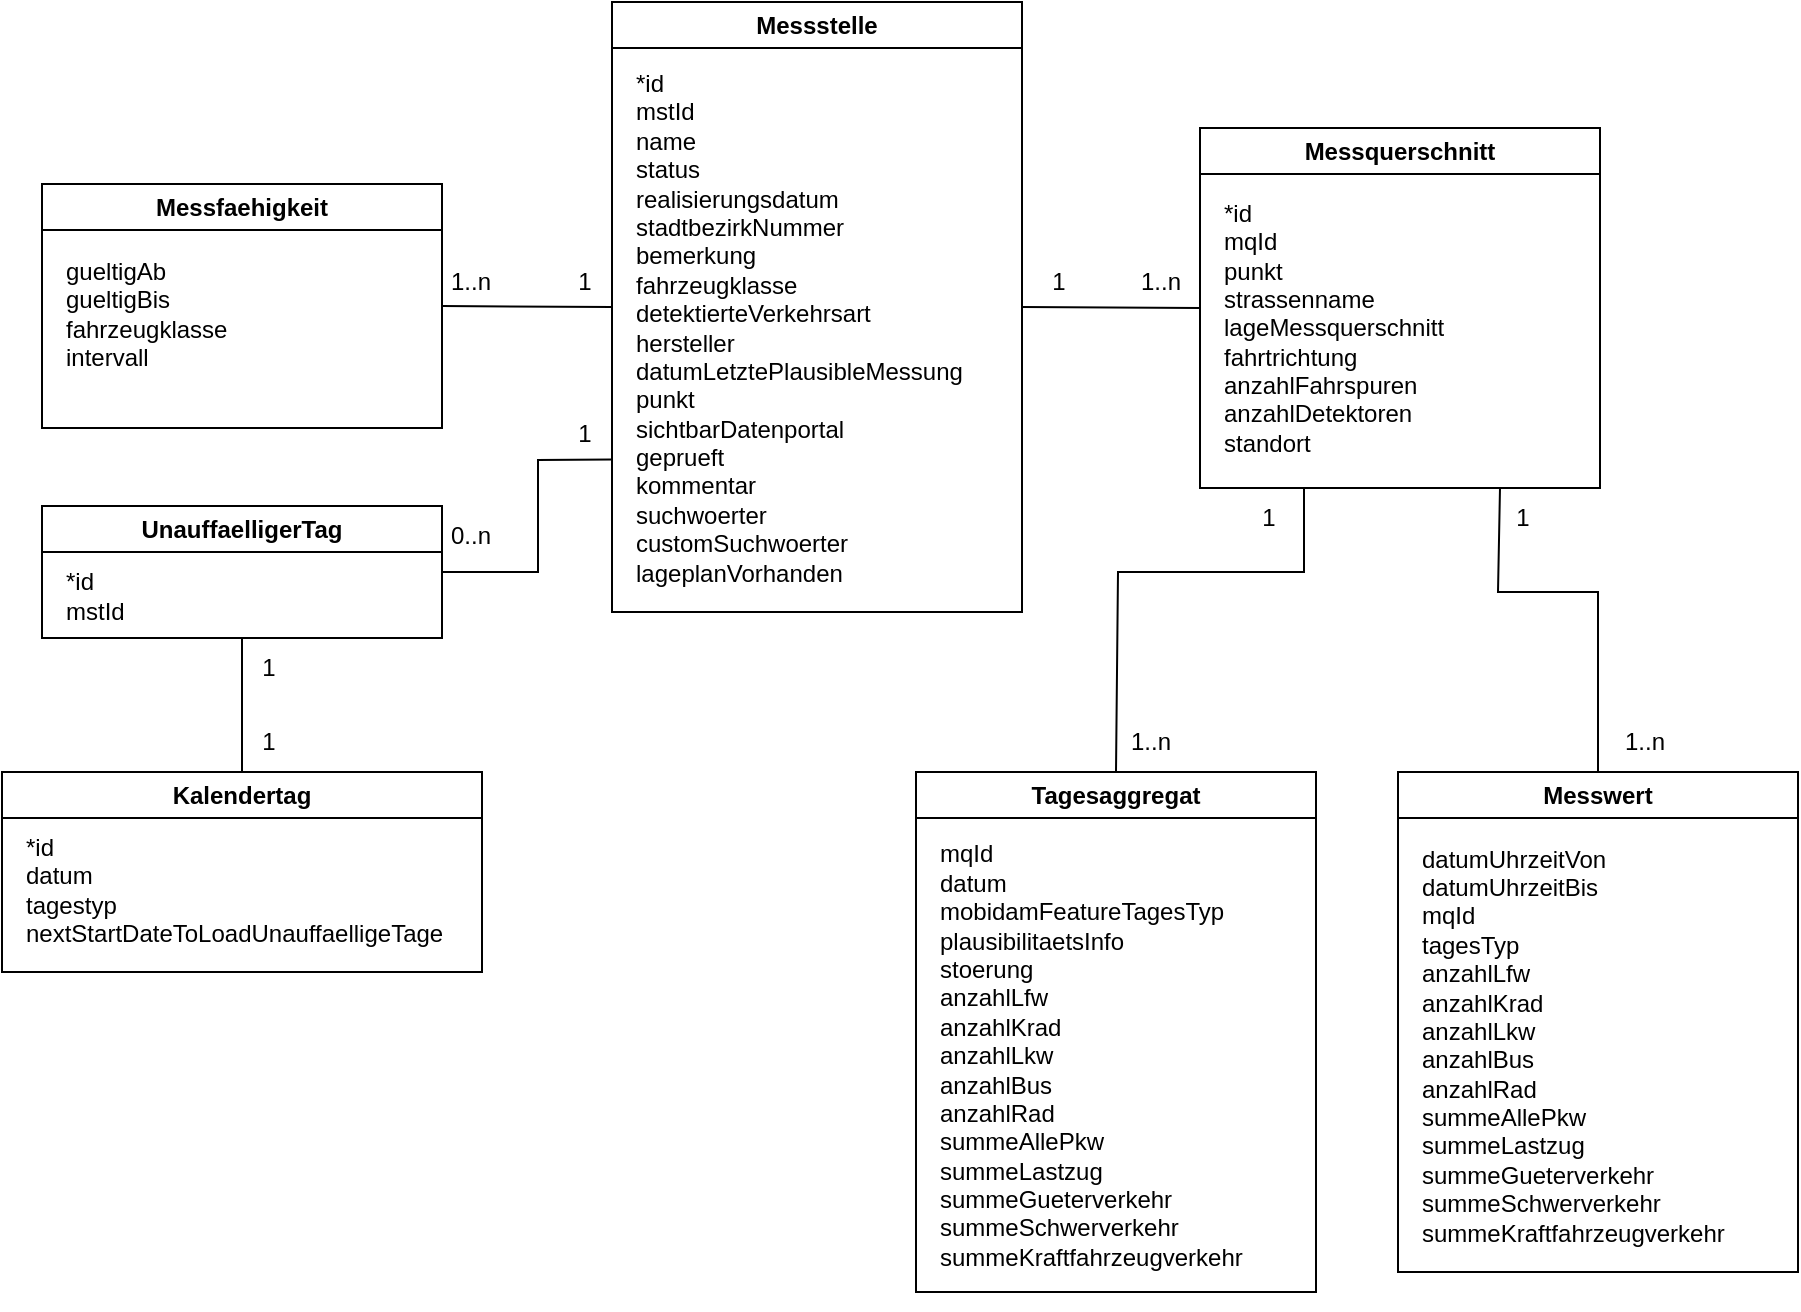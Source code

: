 <mxfile version="27.0.5">
  <diagram name="Seite-1" id="N36VcjKMMwFkkNx0RKo7">
    <mxGraphModel dx="2696" dy="1939" grid="1" gridSize="10" guides="1" tooltips="1" connect="1" arrows="1" fold="1" page="1" pageScale="1" pageWidth="827" pageHeight="1169" math="0" shadow="0">
      <root>
        <mxCell id="0" />
        <mxCell id="1" parent="0" />
        <mxCell id="efeF_H4L_HtGoBBRh3R4-1" value="Messquerschnitt" style="swimlane;whiteSpace=wrap;html=1;" parent="1" vertex="1">
          <mxGeometry x="-589" y="-362" width="200" height="180" as="geometry" />
        </mxCell>
        <mxCell id="efeF_H4L_HtGoBBRh3R4-2" value="&lt;div&gt;*id&lt;/div&gt;&lt;div&gt;mqId&lt;/div&gt;&lt;div&gt;punkt&lt;/div&gt;&lt;div&gt;strassenname&lt;/div&gt;&lt;div&gt;lageMessquerschnitt&lt;/div&gt;&lt;div&gt;fahrtrichtung&lt;/div&gt;&lt;div&gt;anzahlFahrspuren&lt;/div&gt;&lt;div&gt;anzahlDetektoren&lt;/div&gt;&lt;div&gt;standort&lt;/div&gt;" style="text;html=1;align=left;verticalAlign=middle;resizable=0;points=[];autosize=1;strokeColor=none;fillColor=none;" parent="efeF_H4L_HtGoBBRh3R4-1" vertex="1">
          <mxGeometry x="10" y="30" width="130" height="140" as="geometry" />
        </mxCell>
        <mxCell id="efeF_H4L_HtGoBBRh3R4-3" style="rounded=0;orthogonalLoop=1;jettySize=auto;html=1;exitX=1;exitY=0.5;exitDx=0;exitDy=0;entryX=0;entryY=0.5;entryDx=0;entryDy=0;startArrow=none;startFill=0;endArrow=none;endFill=0;" parent="1" source="efeF_H4L_HtGoBBRh3R4-4" target="efeF_H4L_HtGoBBRh3R4-1" edge="1">
          <mxGeometry relative="1" as="geometry" />
        </mxCell>
        <mxCell id="efeF_H4L_HtGoBBRh3R4-4" value="Messstelle" style="swimlane;whiteSpace=wrap;html=1;" parent="1" vertex="1">
          <mxGeometry x="-883" y="-425" width="205" height="305" as="geometry" />
        </mxCell>
        <mxCell id="efeF_H4L_HtGoBBRh3R4-5" value="&lt;div&gt;*id&lt;/div&gt;&lt;div&gt;mstId&lt;/div&gt;&lt;div&gt;name&lt;/div&gt;&lt;div&gt;status&lt;br&gt;&lt;/div&gt;&lt;div&gt;realisierungsdatum&lt;/div&gt;&lt;div&gt;stadtbezirkNummer&lt;/div&gt;&lt;div&gt;bemerkung&lt;/div&gt;&lt;div&gt;fahrzeugklasse&lt;/div&gt;&lt;div&gt;detektierteVerkehrsart&lt;/div&gt;&lt;div&gt;hersteller&lt;/div&gt;&lt;div&gt;datumLetztePlausibleMessung&lt;/div&gt;&lt;div&gt;punkt&lt;/div&gt;&lt;div&gt;sichtbarDatenportal&lt;/div&gt;&lt;div&gt;geprueft&lt;/div&gt;&lt;div&gt;kommentar&lt;/div&gt;&lt;div&gt;suchwoerter&lt;/div&gt;&lt;div&gt;customSuchwoerter&lt;/div&gt;&lt;div&gt;lageplanVorhanden&lt;/div&gt;" style="text;html=1;align=left;verticalAlign=middle;resizable=0;points=[];autosize=1;strokeColor=none;fillColor=none;" parent="efeF_H4L_HtGoBBRh3R4-4" vertex="1">
          <mxGeometry x="10" y="28" width="190" height="270" as="geometry" />
        </mxCell>
        <mxCell id="JL8cYSHzDhx7qziYkuPt-3" value="1" style="text;html=1;align=center;verticalAlign=middle;resizable=0;points=[];autosize=1;strokeColor=none;fillColor=none;" parent="1" vertex="1">
          <mxGeometry x="-675" y="-300" width="30" height="30" as="geometry" />
        </mxCell>
        <mxCell id="JL8cYSHzDhx7qziYkuPt-4" value="1..n" style="text;html=1;align=center;verticalAlign=middle;resizable=0;points=[];autosize=1;strokeColor=none;fillColor=none;" parent="1" vertex="1">
          <mxGeometry x="-629" y="-300" width="40" height="30" as="geometry" />
        </mxCell>
        <mxCell id="m4gHLHBrL_Z986qEQxmd-3" value="Messfaehigkeit" style="swimlane;whiteSpace=wrap;html=1;" parent="1" vertex="1">
          <mxGeometry x="-1168" y="-334" width="200" height="122" as="geometry" />
        </mxCell>
        <mxCell id="m4gHLHBrL_Z986qEQxmd-4" value="gueltigAb&lt;div&gt;gueltigBis&lt;/div&gt;&lt;div&gt;fahrzeugklasse&lt;/div&gt;&lt;div&gt;intervall&lt;/div&gt;" style="text;html=1;align=left;verticalAlign=middle;resizable=0;points=[];autosize=1;strokeColor=none;fillColor=none;" parent="m4gHLHBrL_Z986qEQxmd-3" vertex="1">
          <mxGeometry x="10" y="30" width="100" height="70" as="geometry" />
        </mxCell>
        <mxCell id="m4gHLHBrL_Z986qEQxmd-8" style="rounded=0;orthogonalLoop=1;jettySize=auto;html=1;exitX=1;exitY=0.5;exitDx=0;exitDy=0;startArrow=none;startFill=0;endArrow=none;endFill=0;entryX=0;entryY=0.5;entryDx=0;entryDy=0;" parent="1" source="m4gHLHBrL_Z986qEQxmd-3" target="efeF_H4L_HtGoBBRh3R4-4" edge="1">
          <mxGeometry relative="1" as="geometry">
            <mxPoint x="-972" y="-272" as="sourcePoint" />
            <mxPoint x="-900" y="-250" as="targetPoint" />
          </mxGeometry>
        </mxCell>
        <mxCell id="m4gHLHBrL_Z986qEQxmd-9" value="1..n" style="text;html=1;align=center;verticalAlign=middle;resizable=0;points=[];autosize=1;strokeColor=none;fillColor=none;" parent="1" vertex="1">
          <mxGeometry x="-974" y="-300" width="40" height="30" as="geometry" />
        </mxCell>
        <mxCell id="m4gHLHBrL_Z986qEQxmd-10" value="1" style="text;html=1;align=center;verticalAlign=middle;resizable=0;points=[];autosize=1;strokeColor=none;fillColor=none;" parent="1" vertex="1">
          <mxGeometry x="-912" y="-300" width="30" height="30" as="geometry" />
        </mxCell>
        <mxCell id="m4gHLHBrL_Z986qEQxmd-11" value="UnauffaelligerTag" style="swimlane;whiteSpace=wrap;html=1;" parent="1" vertex="1">
          <mxGeometry x="-1168" y="-173" width="200" height="66" as="geometry" />
        </mxCell>
        <mxCell id="m4gHLHBrL_Z986qEQxmd-12" value="&lt;div&gt;*id&lt;/div&gt;mstId" style="text;html=1;align=left;verticalAlign=middle;resizable=0;points=[];autosize=1;strokeColor=none;fillColor=none;" parent="m4gHLHBrL_Z986qEQxmd-11" vertex="1">
          <mxGeometry x="10" y="25" width="50" height="40" as="geometry" />
        </mxCell>
        <mxCell id="m4gHLHBrL_Z986qEQxmd-13" value="Kalendertag" style="swimlane;whiteSpace=wrap;html=1;startSize=23;" parent="1" vertex="1">
          <mxGeometry x="-1188" y="-40" width="240" height="100" as="geometry" />
        </mxCell>
        <mxCell id="m4gHLHBrL_Z986qEQxmd-14" value="*id&lt;div&gt;datum&lt;div&gt;tagestyp&lt;/div&gt;&lt;div&gt;nextStartDateToLoadUnauffaelligeTage&lt;/div&gt;&lt;/div&gt;" style="text;html=1;align=left;verticalAlign=middle;resizable=0;points=[];autosize=1;strokeColor=none;fillColor=none;" parent="m4gHLHBrL_Z986qEQxmd-13" vertex="1">
          <mxGeometry x="10" y="24" width="230" height="70" as="geometry" />
        </mxCell>
        <mxCell id="m4gHLHBrL_Z986qEQxmd-15" style="rounded=0;orthogonalLoop=1;jettySize=auto;html=1;exitX=1;exitY=0.5;exitDx=0;exitDy=0;startArrow=none;startFill=0;endArrow=none;endFill=0;entryX=0;entryY=0.75;entryDx=0;entryDy=0;" parent="1" source="m4gHLHBrL_Z986qEQxmd-11" target="efeF_H4L_HtGoBBRh3R4-4" edge="1">
          <mxGeometry relative="1" as="geometry">
            <mxPoint x="-958" y="-263" as="sourcePoint" />
            <mxPoint x="-873" y="-262" as="targetPoint" />
            <Array as="points">
              <mxPoint x="-920" y="-140" />
              <mxPoint x="-920" y="-196" />
            </Array>
          </mxGeometry>
        </mxCell>
        <mxCell id="m4gHLHBrL_Z986qEQxmd-16" value="0..n" style="text;html=1;align=center;verticalAlign=middle;resizable=0;points=[];autosize=1;strokeColor=none;fillColor=none;" parent="1" vertex="1">
          <mxGeometry x="-974" y="-173" width="40" height="30" as="geometry" />
        </mxCell>
        <mxCell id="m4gHLHBrL_Z986qEQxmd-17" value="1" style="text;html=1;align=center;verticalAlign=middle;resizable=0;points=[];autosize=1;strokeColor=none;fillColor=none;" parent="1" vertex="1">
          <mxGeometry x="-912" y="-224" width="30" height="30" as="geometry" />
        </mxCell>
        <mxCell id="m4gHLHBrL_Z986qEQxmd-18" style="rounded=0;orthogonalLoop=1;jettySize=auto;html=1;exitX=0.5;exitY=0;exitDx=0;exitDy=0;entryX=0.5;entryY=1;entryDx=0;entryDy=0;startArrow=none;startFill=0;endArrow=none;endFill=0;" parent="1" source="m4gHLHBrL_Z986qEQxmd-13" target="m4gHLHBrL_Z986qEQxmd-11" edge="1">
          <mxGeometry relative="1" as="geometry">
            <mxPoint x="-668" y="-262" as="sourcePoint" />
            <mxPoint x="-579" y="-262" as="targetPoint" />
          </mxGeometry>
        </mxCell>
        <mxCell id="m4gHLHBrL_Z986qEQxmd-19" value="1" style="text;html=1;align=center;verticalAlign=middle;resizable=0;points=[];autosize=1;strokeColor=none;fillColor=none;" parent="1" vertex="1">
          <mxGeometry x="-1070" y="-107" width="30" height="30" as="geometry" />
        </mxCell>
        <mxCell id="m4gHLHBrL_Z986qEQxmd-20" value="1" style="text;html=1;align=center;verticalAlign=middle;resizable=0;points=[];autosize=1;strokeColor=none;fillColor=none;" parent="1" vertex="1">
          <mxGeometry x="-1070" y="-70" width="30" height="30" as="geometry" />
        </mxCell>
        <mxCell id="rCtmwRmreuEWuI_WzmJw-1" value="Tagesaggregat" style="swimlane;whiteSpace=wrap;html=1;" vertex="1" parent="1">
          <mxGeometry x="-731" y="-40" width="200" height="260" as="geometry" />
        </mxCell>
        <mxCell id="rCtmwRmreuEWuI_WzmJw-2" value="&lt;div&gt;&lt;span style=&quot;background-color: transparent; color: light-dark(rgb(0, 0, 0), rgb(255, 255, 255));&quot;&gt;mqId&lt;/span&gt;&lt;/div&gt;&lt;div&gt;datum&lt;/div&gt;&lt;div&gt;mobidamFeatureTagesTyp&lt;/div&gt;&lt;div&gt;plausibilitaetsInfo&lt;/div&gt;&lt;div&gt;stoerung&lt;/div&gt;&lt;div&gt;anzahlLfw&lt;/div&gt;&lt;div&gt;anzahlKrad&lt;/div&gt;&lt;div&gt;anzahlLkw&lt;/div&gt;&lt;div&gt;anzahlBus&lt;/div&gt;&lt;div&gt;anzahlRad&lt;/div&gt;&lt;div&gt;summeAllePkw&lt;/div&gt;&lt;div&gt;summeLastzug&lt;/div&gt;&lt;div&gt;summeGueterverkehr&lt;/div&gt;&lt;div&gt;summeSchwerverkehr&lt;/div&gt;&lt;div&gt;summeKraftfahrzeugverkehr&lt;/div&gt;&lt;div&gt;&lt;br&gt;&lt;/div&gt;" style="text;html=1;align=left;verticalAlign=middle;resizable=0;points=[];autosize=1;strokeColor=none;fillColor=none;" vertex="1" parent="rCtmwRmreuEWuI_WzmJw-1">
          <mxGeometry x="10" y="29" width="170" height="240" as="geometry" />
        </mxCell>
        <mxCell id="rCtmwRmreuEWuI_WzmJw-3" style="rounded=0;orthogonalLoop=1;jettySize=auto;html=1;exitX=0.5;exitY=0;exitDx=0;exitDy=0;startArrow=none;startFill=0;endArrow=none;endFill=0;entryX=0.25;entryY=1;entryDx=0;entryDy=0;" edge="1" parent="1" source="rCtmwRmreuEWuI_WzmJw-1">
          <mxGeometry relative="1" as="geometry">
            <mxPoint x="-629" y="-40" as="sourcePoint" />
            <mxPoint x="-537" y="-182" as="targetPoint" />
            <Array as="points">
              <mxPoint x="-630" y="-140" />
              <mxPoint x="-537" y="-140" />
            </Array>
          </mxGeometry>
        </mxCell>
        <mxCell id="rCtmwRmreuEWuI_WzmJw-4" value="Messwert" style="swimlane;whiteSpace=wrap;html=1;" vertex="1" parent="1">
          <mxGeometry x="-490" y="-40" width="200" height="250" as="geometry" />
        </mxCell>
        <mxCell id="rCtmwRmreuEWuI_WzmJw-5" value="&lt;div&gt;&lt;span style=&quot;background-color: transparent;&quot;&gt;datumUhrzeitVon&lt;/span&gt;&lt;/div&gt;&lt;div&gt;&lt;span style=&quot;background-color: transparent;&quot;&gt;datumUhrzeitBis&lt;/span&gt;&lt;/div&gt;&lt;div&gt;&lt;span style=&quot;background-color: transparent; color: light-dark(rgb(0, 0, 0), rgb(255, 255, 255));&quot;&gt;mqId&lt;/span&gt;&lt;/div&gt;&lt;div&gt;tagesTyp&lt;/div&gt;&lt;div&gt;anzahlLfw&lt;/div&gt;&lt;div&gt;anzahlKrad&lt;/div&gt;&lt;div&gt;anzahlLkw&lt;/div&gt;&lt;div&gt;anzahlBus&lt;/div&gt;&lt;div&gt;anzahlRad&lt;/div&gt;&lt;div&gt;summeAllePkw&lt;/div&gt;&lt;div&gt;summeLastzug&lt;/div&gt;&lt;div&gt;summeGueterverkehr&lt;/div&gt;&lt;div&gt;summeSchwerverkehr&lt;/div&gt;&lt;div&gt;summeKraftfahrzeugverkehr&lt;/div&gt;&lt;div&gt;&lt;br&gt;&lt;/div&gt;" style="text;html=1;align=left;verticalAlign=middle;resizable=0;points=[];autosize=1;strokeColor=none;fillColor=none;" vertex="1" parent="rCtmwRmreuEWuI_WzmJw-4">
          <mxGeometry x="10" y="29" width="170" height="230" as="geometry" />
        </mxCell>
        <mxCell id="rCtmwRmreuEWuI_WzmJw-8" style="rounded=0;orthogonalLoop=1;jettySize=auto;html=1;exitX=0.5;exitY=0;exitDx=0;exitDy=0;startArrow=none;startFill=0;endArrow=none;endFill=0;entryX=0.75;entryY=1;entryDx=0;entryDy=0;" edge="1" parent="1" source="rCtmwRmreuEWuI_WzmJw-4" target="efeF_H4L_HtGoBBRh3R4-1">
          <mxGeometry relative="1" as="geometry">
            <mxPoint x="-621" y="-30" as="sourcePoint" />
            <mxPoint x="-527" y="-172" as="targetPoint" />
            <Array as="points">
              <mxPoint x="-390" y="-130" />
              <mxPoint x="-440" y="-130" />
            </Array>
          </mxGeometry>
        </mxCell>
        <mxCell id="rCtmwRmreuEWuI_WzmJw-9" value="1" style="text;html=1;align=center;verticalAlign=middle;resizable=0;points=[];autosize=1;strokeColor=none;fillColor=none;" vertex="1" parent="1">
          <mxGeometry x="-570" y="-182" width="30" height="30" as="geometry" />
        </mxCell>
        <mxCell id="rCtmwRmreuEWuI_WzmJw-10" value="1" style="text;html=1;align=center;verticalAlign=middle;resizable=0;points=[];autosize=1;strokeColor=none;fillColor=none;" vertex="1" parent="1">
          <mxGeometry x="-443" y="-182" width="30" height="30" as="geometry" />
        </mxCell>
        <mxCell id="rCtmwRmreuEWuI_WzmJw-11" value="1..n" style="text;html=1;align=center;verticalAlign=middle;resizable=0;points=[];autosize=1;strokeColor=none;fillColor=none;" vertex="1" parent="1">
          <mxGeometry x="-634" y="-70" width="40" height="30" as="geometry" />
        </mxCell>
        <mxCell id="rCtmwRmreuEWuI_WzmJw-12" value="1..n" style="text;html=1;align=center;verticalAlign=middle;resizable=0;points=[];autosize=1;strokeColor=none;fillColor=none;" vertex="1" parent="1">
          <mxGeometry x="-387" y="-70" width="40" height="30" as="geometry" />
        </mxCell>
      </root>
    </mxGraphModel>
  </diagram>
</mxfile>
